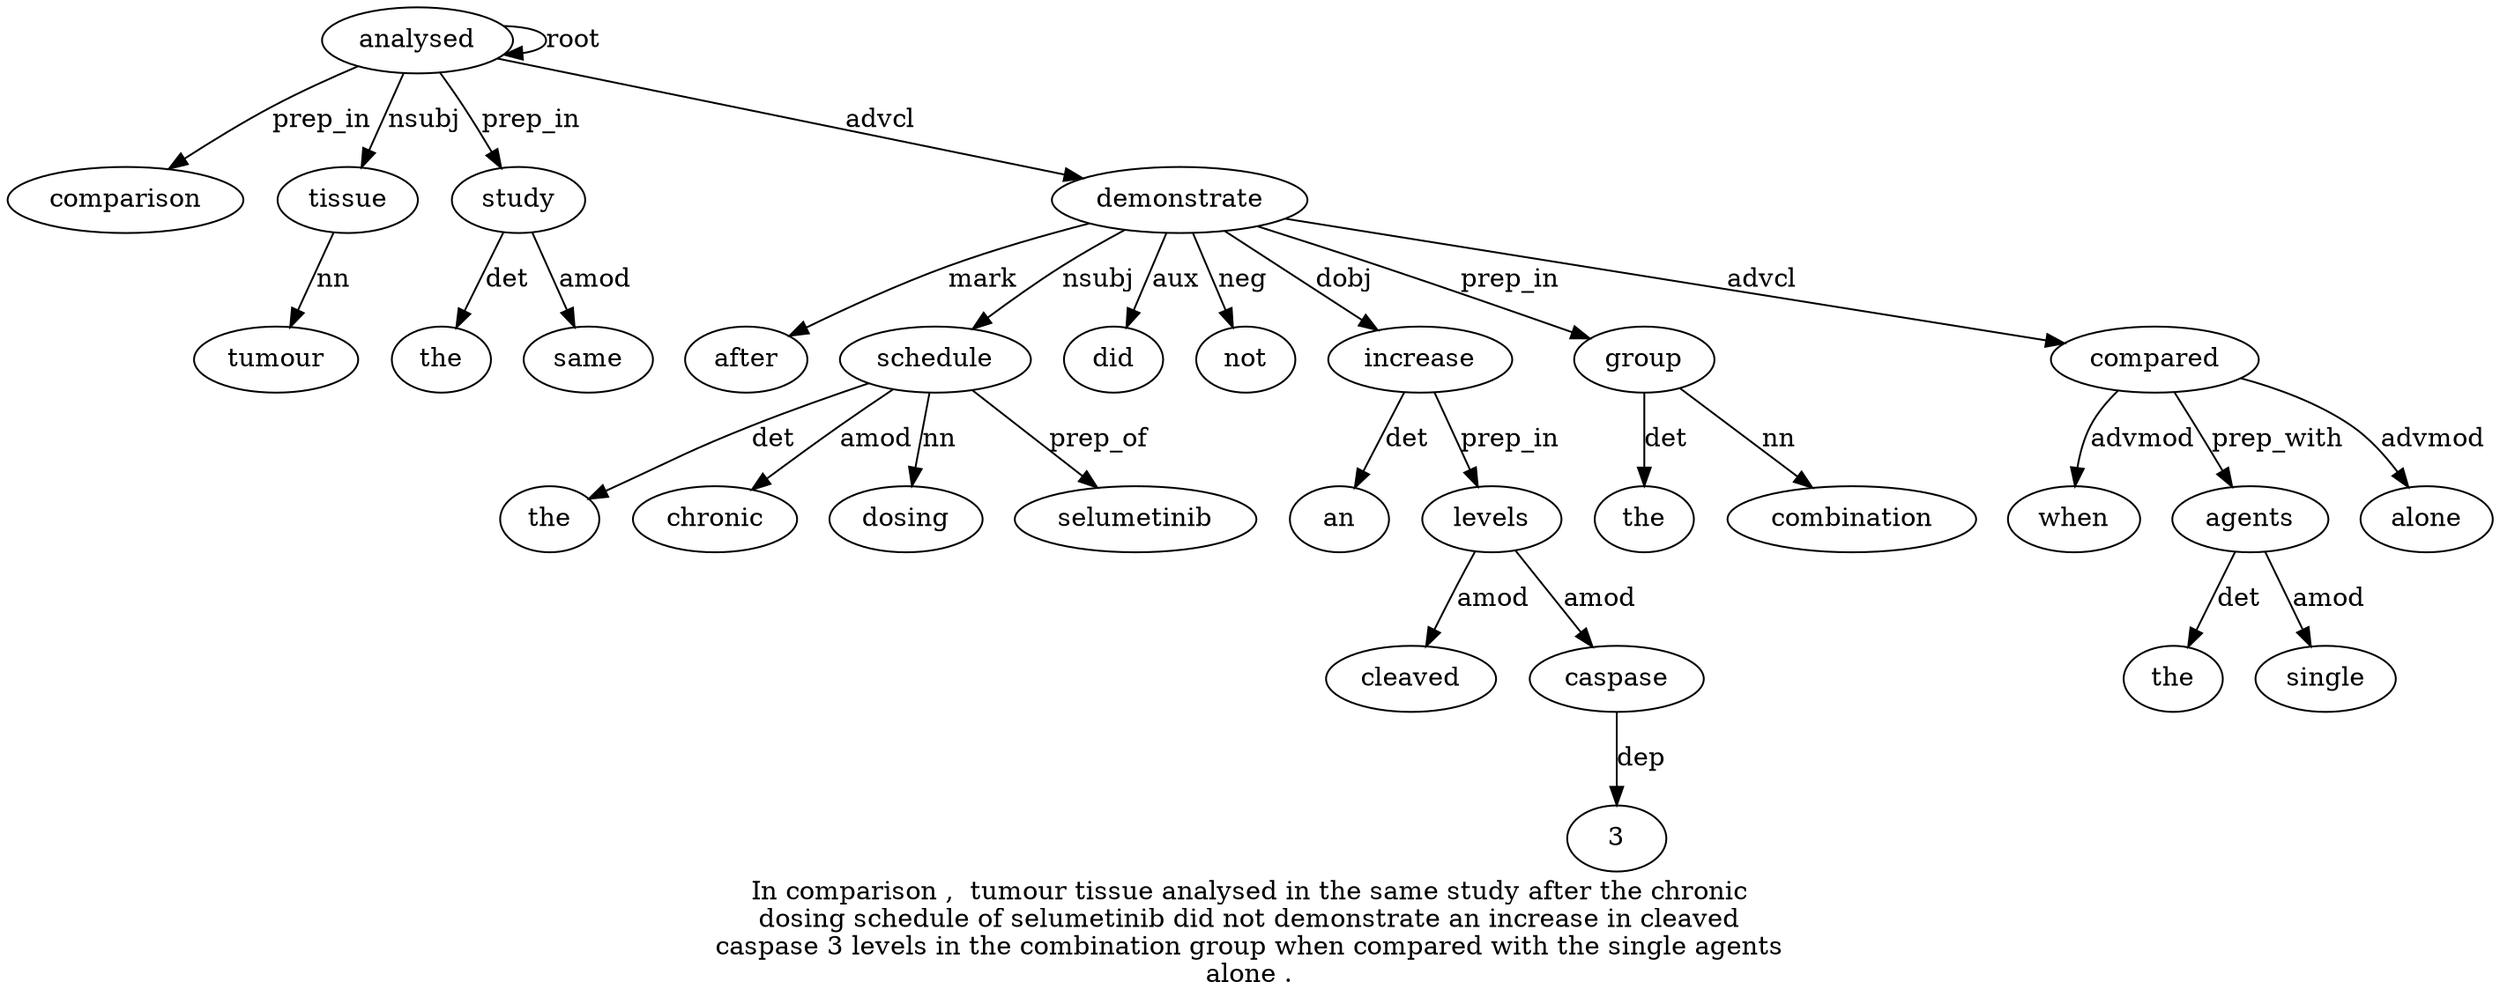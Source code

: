 digraph "In comparison ,  tumour tissue analysed in the same study after the chronic dosing schedule of selumetinib did not demonstrate an increase in cleaved caspase 3 levels in the combination group when compared with the single agents alone ." {
label="In comparison ,  tumour tissue analysed in the same study after the chronic
dosing schedule of selumetinib did not demonstrate an increase in cleaved
caspase 3 levels in the combination group when compared with the single agents
alone .";
analysed6 [style=filled, fillcolor=white, label=analysed];
comparison2 [style=filled, fillcolor=white, label=comparison];
analysed6 -> comparison2  [label=prep_in];
tissue5 [style=filled, fillcolor=white, label=tissue];
tumour4 [style=filled, fillcolor=white, label=tumour];
tissue5 -> tumour4  [label=nn];
analysed6 -> tissue5  [label=nsubj];
analysed6 -> analysed6  [label=root];
study10 [style=filled, fillcolor=white, label=study];
the8 [style=filled, fillcolor=white, label=the];
study10 -> the8  [label=det];
same9 [style=filled, fillcolor=white, label=same];
study10 -> same9  [label=amod];
analysed6 -> study10  [label=prep_in];
demonstrate20 [style=filled, fillcolor=white, label=demonstrate];
after11 [style=filled, fillcolor=white, label=after];
demonstrate20 -> after11  [label=mark];
schedule15 [style=filled, fillcolor=white, label=schedule];
the12 [style=filled, fillcolor=white, label=the];
schedule15 -> the12  [label=det];
chronic13 [style=filled, fillcolor=white, label=chronic];
schedule15 -> chronic13  [label=amod];
dosing14 [style=filled, fillcolor=white, label=dosing];
schedule15 -> dosing14  [label=nn];
demonstrate20 -> schedule15  [label=nsubj];
selumetinib17 [style=filled, fillcolor=white, label=selumetinib];
schedule15 -> selumetinib17  [label=prep_of];
did18 [style=filled, fillcolor=white, label=did];
demonstrate20 -> did18  [label=aux];
not19 [style=filled, fillcolor=white, label=not];
demonstrate20 -> not19  [label=neg];
analysed6 -> demonstrate20  [label=advcl];
increase22 [style=filled, fillcolor=white, label=increase];
an21 [style=filled, fillcolor=white, label=an];
increase22 -> an21  [label=det];
demonstrate20 -> increase22  [label=dobj];
levels27 [style=filled, fillcolor=white, label=levels];
cleaved24 [style=filled, fillcolor=white, label=cleaved];
levels27 -> cleaved24  [label=amod];
caspase25 [style=filled, fillcolor=white, label=caspase];
levels27 -> caspase25  [label=amod];
326 [style=filled, fillcolor=white, label=3];
caspase25 -> 326  [label=dep];
increase22 -> levels27  [label=prep_in];
group31 [style=filled, fillcolor=white, label=group];
the29 [style=filled, fillcolor=white, label=the];
group31 -> the29  [label=det];
combination30 [style=filled, fillcolor=white, label=combination];
group31 -> combination30  [label=nn];
demonstrate20 -> group31  [label=prep_in];
compared33 [style=filled, fillcolor=white, label=compared];
when32 [style=filled, fillcolor=white, label=when];
compared33 -> when32  [label=advmod];
demonstrate20 -> compared33  [label=advcl];
agents37 [style=filled, fillcolor=white, label=agents];
the35 [style=filled, fillcolor=white, label=the];
agents37 -> the35  [label=det];
single36 [style=filled, fillcolor=white, label=single];
agents37 -> single36  [label=amod];
compared33 -> agents37  [label=prep_with];
alone38 [style=filled, fillcolor=white, label=alone];
compared33 -> alone38  [label=advmod];
}
